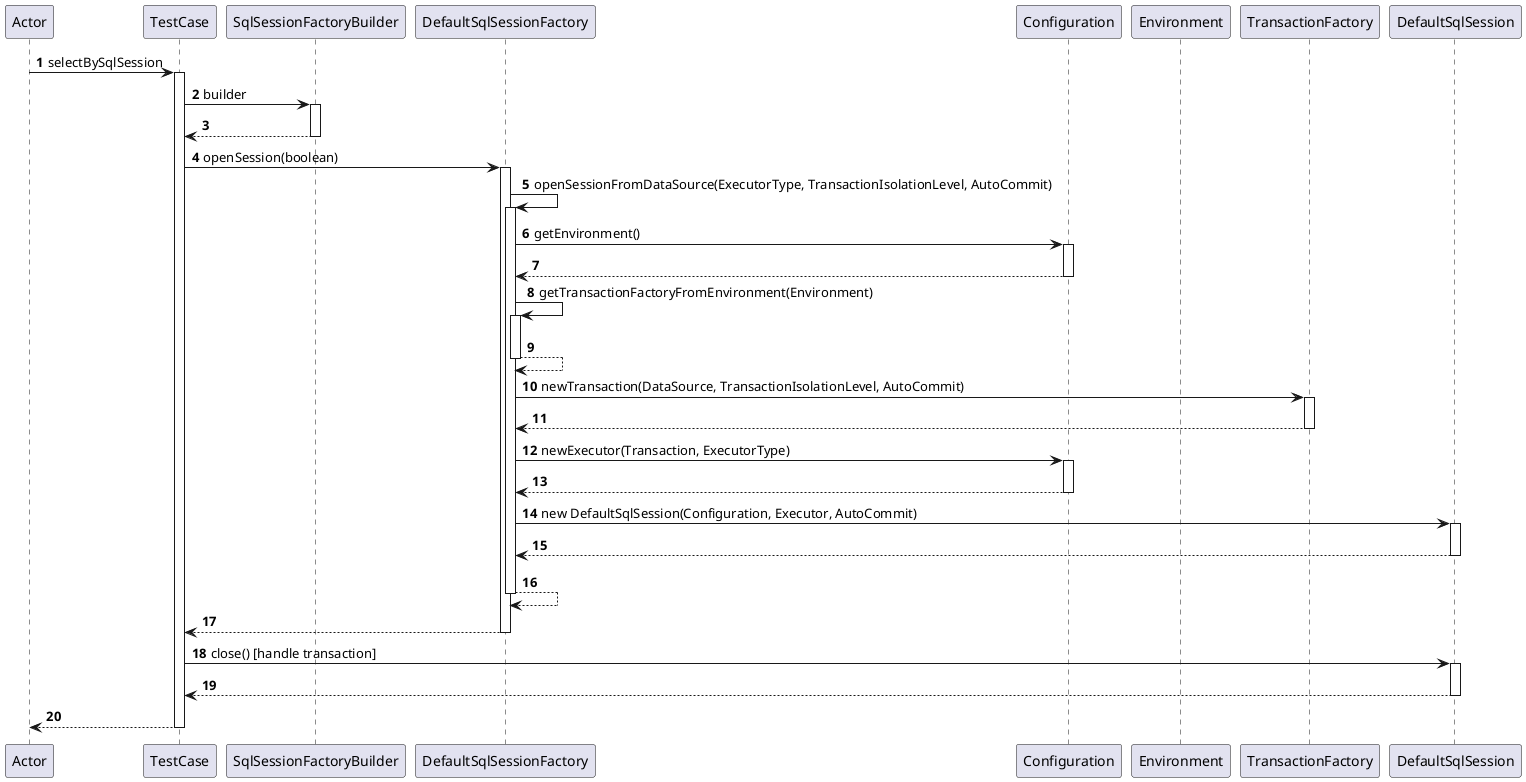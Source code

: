 @startuml

participant Actor
participant TestCase as TC
participant SqlSessionFactoryBuilder as S
participant DefaultSqlSessionFactory as A
participant Configuration as B
participant Environment as C
participant TransactionFactory as D
participant DefaultSqlSession as E
autonumber

Actor -> TC ++ : selectBySqlSession
    TC -> S ++ : builder
    return
    TC -> A ++ : openSession(boolean)
        A -> A ++ : openSessionFromDataSource(ExecutorType, TransactionIsolationLevel, AutoCommit)
            A -> B ++ : getEnvironment()
            return

            A -> A ++ : getTransactionFactoryFromEnvironment(Environment)
            return

            A -> D ++ : newTransaction(DataSource, TransactionIsolationLevel, AutoCommit)
            return

            A -> B ++ : newExecutor(Transaction, ExecutorType)
            return

            A -> E ++ : new DefaultSqlSession(Configuration, Executor, AutoCommit)
            return
        return
    return

    TC -> E ++ : close() [handle transaction]

    return

return
@enduml